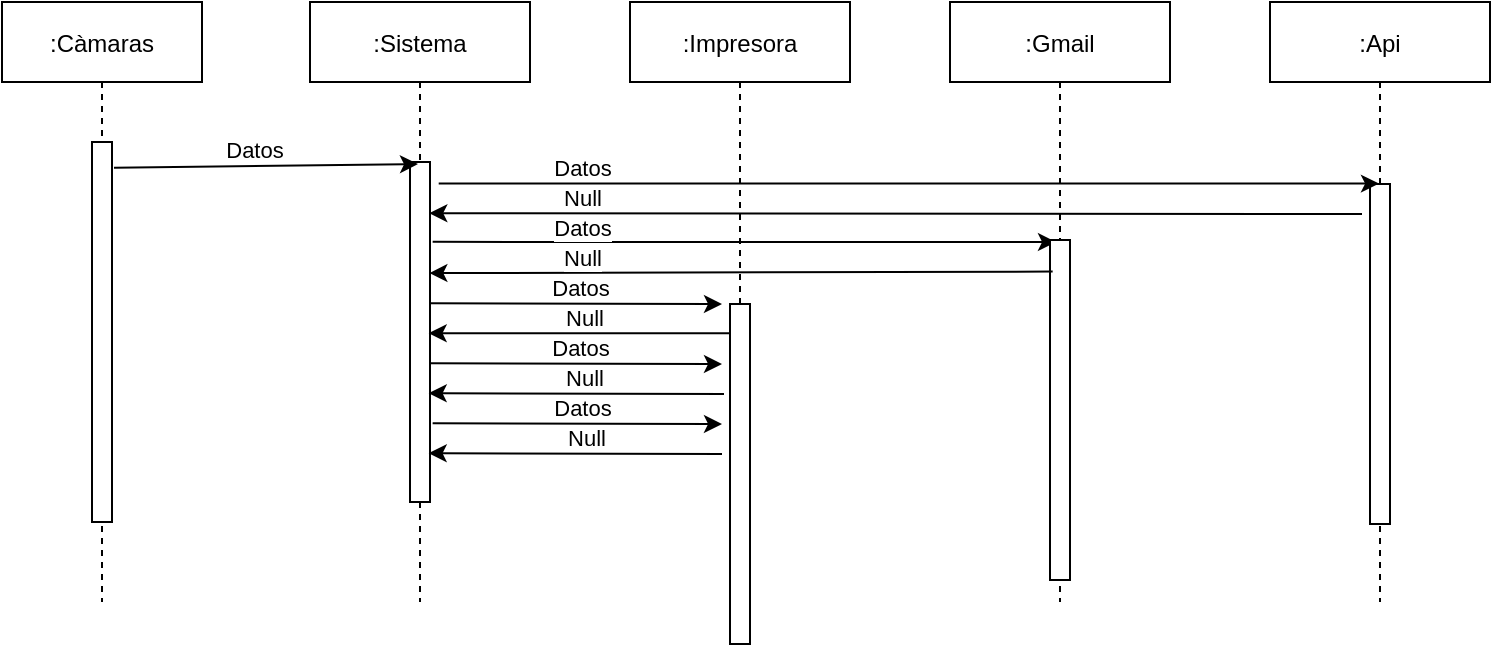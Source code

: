 <mxfile version="20.5.1" type="device"><diagram id="kgpKYQtTHZ0yAKxKKP6v" name="Page-1"><mxGraphModel dx="718" dy="375" grid="1" gridSize="10" guides="1" tooltips="1" connect="1" arrows="1" fold="1" page="1" pageScale="1" pageWidth="850" pageHeight="1100" math="0" shadow="0"><root><mxCell id="0"/><mxCell id="1" parent="0"/><mxCell id="3nuBFxr9cyL0pnOWT2aG-1" value=":Càmaras" style="shape=umlLifeline;perimeter=lifelinePerimeter;container=1;collapsible=0;recursiveResize=0;rounded=0;shadow=0;strokeWidth=1;" parent="1" vertex="1"><mxGeometry x="50" y="41" width="100" height="300" as="geometry"/></mxCell><mxCell id="3nuBFxr9cyL0pnOWT2aG-2" value="" style="points=[];perimeter=orthogonalPerimeter;rounded=0;shadow=0;strokeWidth=1;" parent="3nuBFxr9cyL0pnOWT2aG-1" vertex="1"><mxGeometry x="45" y="70" width="10" height="190" as="geometry"/></mxCell><mxCell id="3nuBFxr9cyL0pnOWT2aG-5" value=":Sistema" style="shape=umlLifeline;perimeter=lifelinePerimeter;container=1;collapsible=0;recursiveResize=0;rounded=0;shadow=0;strokeWidth=1;" parent="1" vertex="1"><mxGeometry x="204" y="41" width="110" height="300" as="geometry"/></mxCell><mxCell id="3nuBFxr9cyL0pnOWT2aG-6" value="" style="points=[];perimeter=orthogonalPerimeter;rounded=0;shadow=0;strokeWidth=1;" parent="3nuBFxr9cyL0pnOWT2aG-5" vertex="1"><mxGeometry x="50" y="80" width="10" height="170" as="geometry"/></mxCell><mxCell id="pFcqkuGFv0Q0pjEW2o-4-1" value="" style="endArrow=classic;html=1;rounded=0;entryX=0.4;entryY=0.006;entryDx=0;entryDy=0;entryPerimeter=0;exitX=1.1;exitY=0.068;exitDx=0;exitDy=0;exitPerimeter=0;" parent="1" target="3nuBFxr9cyL0pnOWT2aG-6" edge="1" source="3nuBFxr9cyL0pnOWT2aG-2"><mxGeometry width="50" height="50" relative="1" as="geometry"><mxPoint x="138" y="122" as="sourcePoint"/><mxPoint x="368" y="191" as="targetPoint"/></mxGeometry></mxCell><mxCell id="CDY4IprA88oCP74Ng61m-9" value="Datos" style="edgeLabel;html=1;align=center;verticalAlign=middle;resizable=0;points=[];" vertex="1" connectable="0" parent="pFcqkuGFv0Q0pjEW2o-4-1"><mxGeometry x="-0.263" y="-1" relative="1" as="geometry"><mxPoint x="14" y="-9" as="offset"/></mxGeometry></mxCell><mxCell id="CDY4IprA88oCP74Ng61m-1" value=":Impresora" style="shape=umlLifeline;perimeter=lifelinePerimeter;container=1;collapsible=0;recursiveResize=0;rounded=0;shadow=0;strokeWidth=1;" vertex="1" parent="1"><mxGeometry x="364" y="41" width="110" height="300" as="geometry"/></mxCell><mxCell id="CDY4IprA88oCP74Ng61m-17" value="" style="endArrow=classic;html=1;rounded=0;exitX=1.133;exitY=0.229;exitDx=0;exitDy=0;exitPerimeter=0;" edge="1" parent="CDY4IprA88oCP74Ng61m-1"><mxGeometry width="50" height="50" relative="1" as="geometry"><mxPoint x="-99.67" y="150.58" as="sourcePoint"/><mxPoint x="46" y="151" as="targetPoint"/></mxGeometry></mxCell><mxCell id="CDY4IprA88oCP74Ng61m-3" value=":Gmail" style="shape=umlLifeline;perimeter=lifelinePerimeter;container=1;collapsible=0;recursiveResize=0;rounded=0;shadow=0;strokeWidth=1;" vertex="1" parent="1"><mxGeometry x="524" y="41" width="110" height="300" as="geometry"/></mxCell><mxCell id="CDY4IprA88oCP74Ng61m-5" value=":Api" style="shape=umlLifeline;perimeter=lifelinePerimeter;container=1;collapsible=0;recursiveResize=0;rounded=0;shadow=0;strokeWidth=1;" vertex="1" parent="1"><mxGeometry x="684" y="41" width="110" height="300" as="geometry"/></mxCell><mxCell id="CDY4IprA88oCP74Ng61m-6" value="" style="points=[];perimeter=orthogonalPerimeter;rounded=0;shadow=0;strokeWidth=1;" vertex="1" parent="CDY4IprA88oCP74Ng61m-5"><mxGeometry x="50" y="91" width="10" height="170" as="geometry"/></mxCell><mxCell id="CDY4IprA88oCP74Ng61m-7" value="" style="endArrow=classic;html=1;rounded=0;exitX=1.435;exitY=0.093;exitDx=0;exitDy=0;exitPerimeter=0;" edge="1" parent="1"><mxGeometry width="50" height="50" relative="1" as="geometry"><mxPoint x="268.35" y="131.81" as="sourcePoint"/><mxPoint x="738.5" y="131.81" as="targetPoint"/></mxGeometry></mxCell><mxCell id="CDY4IprA88oCP74Ng61m-8" value="" style="endArrow=classic;html=1;rounded=0;entryX=0.965;entryY=0.121;entryDx=0;entryDy=0;entryPerimeter=0;" edge="1" parent="1"><mxGeometry width="50" height="50" relative="1" as="geometry"><mxPoint x="730" y="147" as="sourcePoint"/><mxPoint x="263.65" y="146.57" as="targetPoint"/></mxGeometry></mxCell><mxCell id="CDY4IprA88oCP74Ng61m-10" value="Datos" style="edgeLabel;html=1;align=center;verticalAlign=middle;resizable=0;points=[];" vertex="1" connectable="0" parent="1"><mxGeometry x="340.001" y="124.222" as="geometry"/></mxCell><mxCell id="CDY4IprA88oCP74Ng61m-11" value="Null" style="edgeLabel;html=1;align=center;verticalAlign=middle;resizable=0;points=[];" vertex="1" connectable="0" parent="1"><mxGeometry x="340.001" y="139.002" as="geometry"/></mxCell><mxCell id="CDY4IprA88oCP74Ng61m-12" value="" style="endArrow=classic;html=1;rounded=0;exitX=1.133;exitY=0.229;exitDx=0;exitDy=0;exitPerimeter=0;entryX=0.3;entryY=0.006;entryDx=0;entryDy=0;entryPerimeter=0;" edge="1" parent="1"><mxGeometry width="50" height="50" relative="1" as="geometry"><mxPoint x="265.33" y="160.93" as="sourcePoint"/><mxPoint x="577.0" y="161.02" as="targetPoint"/></mxGeometry></mxCell><mxCell id="CDY4IprA88oCP74Ng61m-4" value="" style="points=[];perimeter=orthogonalPerimeter;rounded=0;shadow=0;strokeWidth=1;" vertex="1" parent="1"><mxGeometry x="574" y="160" width="10" height="170" as="geometry"/></mxCell><mxCell id="CDY4IprA88oCP74Ng61m-13" value="Datos" style="edgeLabel;html=1;align=center;verticalAlign=middle;resizable=0;points=[];" vertex="1" connectable="0" parent="1"><mxGeometry x="340.001" y="154.002" as="geometry"/></mxCell><mxCell id="CDY4IprA88oCP74Ng61m-14" value="" style="endArrow=classic;html=1;rounded=0;entryX=0.967;entryY=0.362;entryDx=0;entryDy=0;entryPerimeter=0;exitX=0.133;exitY=0.093;exitDx=0;exitDy=0;exitPerimeter=0;" edge="1" parent="1" source="CDY4IprA88oCP74Ng61m-4"><mxGeometry width="50" height="50" relative="1" as="geometry"><mxPoint x="570" y="177" as="sourcePoint"/><mxPoint x="263.67" y="176.54" as="targetPoint"/></mxGeometry></mxCell><mxCell id="CDY4IprA88oCP74Ng61m-15" value="Null" style="edgeLabel;html=1;align=center;verticalAlign=middle;resizable=0;points=[];" vertex="1" connectable="0" parent="1"><mxGeometry x="340.001" y="169.002" as="geometry"/></mxCell><mxCell id="CDY4IprA88oCP74Ng61m-18" value="Datos" style="edgeLabel;html=1;align=center;verticalAlign=middle;resizable=0;points=[];" vertex="1" connectable="0" parent="1"><mxGeometry x="339.001" y="184.002" as="geometry"/></mxCell><mxCell id="CDY4IprA88oCP74Ng61m-19" value="" style="endArrow=classic;html=1;rounded=0;entryX=0.6;entryY=0;entryDx=0;entryDy=0;entryPerimeter=0;exitX=0.6;exitY=0.086;exitDx=0;exitDy=0;exitPerimeter=0;" edge="1" parent="1"><mxGeometry width="50" height="50" relative="1" as="geometry"><mxPoint x="421" y="206.62" as="sourcePoint"/><mxPoint x="263.33" y="206.58" as="targetPoint"/></mxGeometry></mxCell><mxCell id="CDY4IprA88oCP74Ng61m-20" value="Null" style="edgeLabel;html=1;align=center;verticalAlign=middle;resizable=0;points=[];" vertex="1" connectable="0" parent="1"><mxGeometry x="341.001" y="199.002" as="geometry"/></mxCell><mxCell id="CDY4IprA88oCP74Ng61m-2" value="" style="points=[];perimeter=orthogonalPerimeter;rounded=0;shadow=0;strokeWidth=1;" vertex="1" parent="1"><mxGeometry x="414" y="192" width="10" height="170" as="geometry"/></mxCell><mxCell id="CDY4IprA88oCP74Ng61m-21" value="" style="endArrow=classic;html=1;rounded=0;exitX=1.133;exitY=0.229;exitDx=0;exitDy=0;exitPerimeter=0;" edge="1" parent="1"><mxGeometry width="50" height="50" relative="1" as="geometry"><mxPoint x="264.33" y="221.58" as="sourcePoint"/><mxPoint x="410" y="222" as="targetPoint"/></mxGeometry></mxCell><mxCell id="CDY4IprA88oCP74Ng61m-22" value="Datos" style="edgeLabel;html=1;align=center;verticalAlign=middle;resizable=0;points=[];" vertex="1" connectable="0" parent="1"><mxGeometry x="339.001" y="214.002" as="geometry"/></mxCell><mxCell id="CDY4IprA88oCP74Ng61m-23" value="" style="endArrow=classic;html=1;rounded=0;entryX=0.6;entryY=0;entryDx=0;entryDy=0;entryPerimeter=0;" edge="1" parent="1"><mxGeometry width="50" height="50" relative="1" as="geometry"><mxPoint x="411" y="237" as="sourcePoint"/><mxPoint x="263.33" y="236.58" as="targetPoint"/></mxGeometry></mxCell><mxCell id="CDY4IprA88oCP74Ng61m-24" value="Null" style="edgeLabel;html=1;align=center;verticalAlign=middle;resizable=0;points=[];" vertex="1" connectable="0" parent="1"><mxGeometry x="341.001" y="229.002" as="geometry"/></mxCell><mxCell id="CDY4IprA88oCP74Ng61m-25" value="" style="endArrow=classic;html=1;rounded=0;exitX=1.133;exitY=0.229;exitDx=0;exitDy=0;exitPerimeter=0;" edge="1" parent="1"><mxGeometry width="50" height="50" relative="1" as="geometry"><mxPoint x="265.33" y="251.58" as="sourcePoint"/><mxPoint x="410" y="252" as="targetPoint"/></mxGeometry></mxCell><mxCell id="CDY4IprA88oCP74Ng61m-26" value="Datos" style="edgeLabel;html=1;align=center;verticalAlign=middle;resizable=0;points=[];" vertex="1" connectable="0" parent="1"><mxGeometry x="340.001" y="244.002" as="geometry"/></mxCell><mxCell id="CDY4IprA88oCP74Ng61m-27" value="" style="endArrow=classic;html=1;rounded=0;entryX=0.6;entryY=0;entryDx=0;entryDy=0;entryPerimeter=0;" edge="1" parent="1"><mxGeometry width="50" height="50" relative="1" as="geometry"><mxPoint x="410" y="267" as="sourcePoint"/><mxPoint x="263.33" y="266.58" as="targetPoint"/></mxGeometry></mxCell><mxCell id="CDY4IprA88oCP74Ng61m-28" value="Null" style="edgeLabel;html=1;align=center;verticalAlign=middle;resizable=0;points=[];" vertex="1" connectable="0" parent="1"><mxGeometry x="342.001" y="259.002" as="geometry"/></mxCell></root></mxGraphModel></diagram></mxfile>